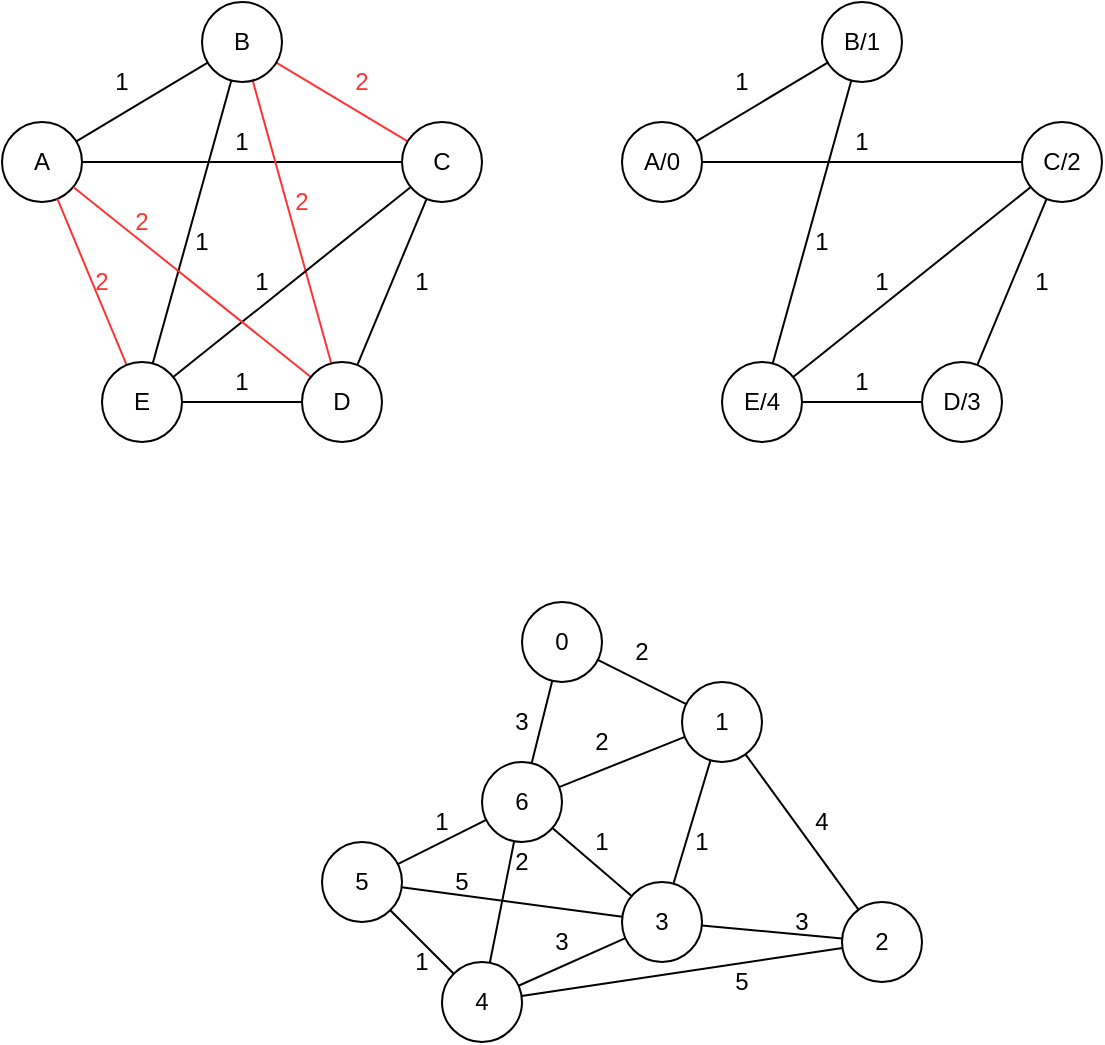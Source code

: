 <mxfile version="13.9.9" type="device"><diagram id="NuYFpwUsMbVdBWwrsyOL" name="Page-1"><mxGraphModel dx="434" dy="322" grid="1" gridSize="10" guides="1" tooltips="1" connect="1" arrows="1" fold="1" page="1" pageScale="1" pageWidth="827" pageHeight="1169" math="0" shadow="0"><root><mxCell id="0"/><mxCell id="1" parent="0"/><mxCell id="salBIQ-kd-dpJo2BgrRq-6" style="rounded=0;orthogonalLoop=1;jettySize=auto;html=1;endArrow=none;endFill=0;" parent="1" source="salBIQ-kd-dpJo2BgrRq-1" target="salBIQ-kd-dpJo2BgrRq-2" edge="1"><mxGeometry relative="1" as="geometry"/></mxCell><mxCell id="salBIQ-kd-dpJo2BgrRq-7" style="edgeStyle=none;rounded=0;orthogonalLoop=1;jettySize=auto;html=1;endArrow=none;endFill=0;" parent="1" source="salBIQ-kd-dpJo2BgrRq-1" target="salBIQ-kd-dpJo2BgrRq-3" edge="1"><mxGeometry relative="1" as="geometry"/></mxCell><mxCell id="salBIQ-kd-dpJo2BgrRq-1" value="A" style="ellipse;whiteSpace=wrap;html=1;aspect=fixed;" parent="1" vertex="1"><mxGeometry x="120" y="320" width="40" height="40" as="geometry"/></mxCell><mxCell id="salBIQ-kd-dpJo2BgrRq-8" style="edgeStyle=none;rounded=0;orthogonalLoop=1;jettySize=auto;html=1;endArrow=none;endFill=0;" parent="1" source="salBIQ-kd-dpJo2BgrRq-2" target="salBIQ-kd-dpJo2BgrRq-5" edge="1"><mxGeometry relative="1" as="geometry"/></mxCell><mxCell id="salBIQ-kd-dpJo2BgrRq-18" style="edgeStyle=none;rounded=0;orthogonalLoop=1;jettySize=auto;html=1;endArrow=none;endFill=0;strokeColor=#FF3333;" parent="1" source="salBIQ-kd-dpJo2BgrRq-2" target="salBIQ-kd-dpJo2BgrRq-4" edge="1"><mxGeometry relative="1" as="geometry"/></mxCell><mxCell id="salBIQ-kd-dpJo2BgrRq-19" style="edgeStyle=none;rounded=0;orthogonalLoop=1;jettySize=auto;html=1;endArrow=none;endFill=0;strokeColor=#FF3333;" parent="1" source="salBIQ-kd-dpJo2BgrRq-2" target="salBIQ-kd-dpJo2BgrRq-3" edge="1"><mxGeometry relative="1" as="geometry"/></mxCell><mxCell id="salBIQ-kd-dpJo2BgrRq-2" value="B" style="ellipse;whiteSpace=wrap;html=1;aspect=fixed;" parent="1" vertex="1"><mxGeometry x="220" y="260" width="40" height="40" as="geometry"/></mxCell><mxCell id="salBIQ-kd-dpJo2BgrRq-11" style="edgeStyle=none;rounded=0;orthogonalLoop=1;jettySize=auto;html=1;endArrow=none;endFill=0;" parent="1" source="salBIQ-kd-dpJo2BgrRq-3" target="salBIQ-kd-dpJo2BgrRq-5" edge="1"><mxGeometry relative="1" as="geometry"/></mxCell><mxCell id="salBIQ-kd-dpJo2BgrRq-3" value="C" style="ellipse;whiteSpace=wrap;html=1;aspect=fixed;" parent="1" vertex="1"><mxGeometry x="320" y="320" width="40" height="40" as="geometry"/></mxCell><mxCell id="salBIQ-kd-dpJo2BgrRq-10" style="edgeStyle=none;rounded=0;orthogonalLoop=1;jettySize=auto;html=1;endArrow=none;endFill=0;" parent="1" source="salBIQ-kd-dpJo2BgrRq-4" target="salBIQ-kd-dpJo2BgrRq-3" edge="1"><mxGeometry relative="1" as="geometry"/></mxCell><mxCell id="salBIQ-kd-dpJo2BgrRq-22" style="edgeStyle=none;rounded=0;orthogonalLoop=1;jettySize=auto;html=1;endArrow=none;endFill=0;strokeColor=#FF3333;" parent="1" source="salBIQ-kd-dpJo2BgrRq-4" target="salBIQ-kd-dpJo2BgrRq-1" edge="1"><mxGeometry relative="1" as="geometry"/></mxCell><mxCell id="salBIQ-kd-dpJo2BgrRq-4" value="D" style="ellipse;whiteSpace=wrap;html=1;aspect=fixed;" parent="1" vertex="1"><mxGeometry x="270" y="440" width="40" height="40" as="geometry"/></mxCell><mxCell id="salBIQ-kd-dpJo2BgrRq-9" style="edgeStyle=none;rounded=0;orthogonalLoop=1;jettySize=auto;html=1;endArrow=none;endFill=0;" parent="1" source="salBIQ-kd-dpJo2BgrRq-5" target="salBIQ-kd-dpJo2BgrRq-4" edge="1"><mxGeometry relative="1" as="geometry"/></mxCell><mxCell id="salBIQ-kd-dpJo2BgrRq-20" style="edgeStyle=none;rounded=0;orthogonalLoop=1;jettySize=auto;html=1;endArrow=none;endFill=0;strokeColor=#FF3333;" parent="1" source="salBIQ-kd-dpJo2BgrRq-5" target="salBIQ-kd-dpJo2BgrRq-1" edge="1"><mxGeometry relative="1" as="geometry"/></mxCell><mxCell id="salBIQ-kd-dpJo2BgrRq-5" value="E" style="ellipse;whiteSpace=wrap;html=1;aspect=fixed;" parent="1" vertex="1"><mxGeometry x="170" y="440" width="40" height="40" as="geometry"/></mxCell><mxCell id="salBIQ-kd-dpJo2BgrRq-12" value="1" style="text;html=1;strokeColor=none;fillColor=none;align=center;verticalAlign=middle;whiteSpace=wrap;rounded=0;" parent="1" vertex="1"><mxGeometry x="160" y="290" width="40" height="20" as="geometry"/></mxCell><mxCell id="salBIQ-kd-dpJo2BgrRq-13" value="1" style="text;html=1;strokeColor=none;fillColor=none;align=center;verticalAlign=middle;whiteSpace=wrap;rounded=0;" parent="1" vertex="1"><mxGeometry x="200" y="370" width="40" height="20" as="geometry"/></mxCell><mxCell id="salBIQ-kd-dpJo2BgrRq-14" value="1" style="text;html=1;strokeColor=none;fillColor=none;align=center;verticalAlign=middle;whiteSpace=wrap;rounded=0;" parent="1" vertex="1"><mxGeometry x="220" y="320" width="40" height="20" as="geometry"/></mxCell><mxCell id="salBIQ-kd-dpJo2BgrRq-15" value="1" style="text;html=1;strokeColor=none;fillColor=none;align=center;verticalAlign=middle;whiteSpace=wrap;rounded=0;" parent="1" vertex="1"><mxGeometry x="230" y="390" width="40" height="20" as="geometry"/></mxCell><mxCell id="salBIQ-kd-dpJo2BgrRq-16" value="1" style="text;html=1;strokeColor=none;fillColor=none;align=center;verticalAlign=middle;whiteSpace=wrap;rounded=0;" parent="1" vertex="1"><mxGeometry x="310" y="390" width="40" height="20" as="geometry"/></mxCell><mxCell id="salBIQ-kd-dpJo2BgrRq-17" value="1" style="text;html=1;strokeColor=none;fillColor=none;align=center;verticalAlign=middle;whiteSpace=wrap;rounded=0;" parent="1" vertex="1"><mxGeometry x="220" y="440" width="40" height="20" as="geometry"/></mxCell><mxCell id="salBIQ-kd-dpJo2BgrRq-21" value="&lt;font color=&quot;#ff3333&quot;&gt;2&lt;/font&gt;" style="text;html=1;strokeColor=none;fillColor=none;align=center;verticalAlign=middle;whiteSpace=wrap;rounded=0;" parent="1" vertex="1"><mxGeometry x="250" y="350" width="40" height="20" as="geometry"/></mxCell><mxCell id="salBIQ-kd-dpJo2BgrRq-25" value="&lt;font color=&quot;#ff3333&quot;&gt;2&lt;/font&gt;" style="text;html=1;strokeColor=none;fillColor=none;align=center;verticalAlign=middle;whiteSpace=wrap;rounded=0;" parent="1" vertex="1"><mxGeometry x="170" y="360" width="40" height="20" as="geometry"/></mxCell><mxCell id="salBIQ-kd-dpJo2BgrRq-26" value="&lt;font color=&quot;#ff3333&quot;&gt;2&lt;/font&gt;" style="text;html=1;strokeColor=none;fillColor=none;align=center;verticalAlign=middle;whiteSpace=wrap;rounded=0;" parent="1" vertex="1"><mxGeometry x="150" y="390" width="40" height="20" as="geometry"/></mxCell><mxCell id="salBIQ-kd-dpJo2BgrRq-27" value="&lt;font color=&quot;#ff3333&quot;&gt;2&lt;/font&gt;" style="text;html=1;strokeColor=none;fillColor=none;align=center;verticalAlign=middle;whiteSpace=wrap;rounded=0;" parent="1" vertex="1"><mxGeometry x="280" y="290" width="40" height="20" as="geometry"/></mxCell><mxCell id="salBIQ-kd-dpJo2BgrRq-28" style="rounded=0;orthogonalLoop=1;jettySize=auto;html=1;endArrow=none;endFill=0;" parent="1" source="salBIQ-kd-dpJo2BgrRq-30" target="salBIQ-kd-dpJo2BgrRq-34" edge="1"><mxGeometry relative="1" as="geometry"/></mxCell><mxCell id="salBIQ-kd-dpJo2BgrRq-29" style="edgeStyle=none;rounded=0;orthogonalLoop=1;jettySize=auto;html=1;endArrow=none;endFill=0;" parent="1" source="salBIQ-kd-dpJo2BgrRq-30" target="salBIQ-kd-dpJo2BgrRq-36" edge="1"><mxGeometry relative="1" as="geometry"/></mxCell><mxCell id="salBIQ-kd-dpJo2BgrRq-30" value="A/0" style="ellipse;whiteSpace=wrap;html=1;aspect=fixed;" parent="1" vertex="1"><mxGeometry x="430" y="320" width="40" height="40" as="geometry"/></mxCell><mxCell id="salBIQ-kd-dpJo2BgrRq-31" style="edgeStyle=none;rounded=0;orthogonalLoop=1;jettySize=auto;html=1;endArrow=none;endFill=0;" parent="1" source="salBIQ-kd-dpJo2BgrRq-34" target="salBIQ-kd-dpJo2BgrRq-42" edge="1"><mxGeometry relative="1" as="geometry"/></mxCell><mxCell id="salBIQ-kd-dpJo2BgrRq-34" value="B/1" style="ellipse;whiteSpace=wrap;html=1;aspect=fixed;" parent="1" vertex="1"><mxGeometry x="530" y="260" width="40" height="40" as="geometry"/></mxCell><mxCell id="salBIQ-kd-dpJo2BgrRq-35" style="edgeStyle=none;rounded=0;orthogonalLoop=1;jettySize=auto;html=1;endArrow=none;endFill=0;" parent="1" source="salBIQ-kd-dpJo2BgrRq-36" target="salBIQ-kd-dpJo2BgrRq-42" edge="1"><mxGeometry relative="1" as="geometry"/></mxCell><mxCell id="salBIQ-kd-dpJo2BgrRq-36" value="C/2" style="ellipse;whiteSpace=wrap;html=1;aspect=fixed;" parent="1" vertex="1"><mxGeometry x="630" y="320" width="40" height="40" as="geometry"/></mxCell><mxCell id="salBIQ-kd-dpJo2BgrRq-37" style="edgeStyle=none;rounded=0;orthogonalLoop=1;jettySize=auto;html=1;endArrow=none;endFill=0;" parent="1" source="salBIQ-kd-dpJo2BgrRq-39" target="salBIQ-kd-dpJo2BgrRq-36" edge="1"><mxGeometry relative="1" as="geometry"/></mxCell><mxCell id="salBIQ-kd-dpJo2BgrRq-39" value="D/3" style="ellipse;whiteSpace=wrap;html=1;aspect=fixed;" parent="1" vertex="1"><mxGeometry x="580" y="440" width="40" height="40" as="geometry"/></mxCell><mxCell id="salBIQ-kd-dpJo2BgrRq-40" style="edgeStyle=none;rounded=0;orthogonalLoop=1;jettySize=auto;html=1;endArrow=none;endFill=0;" parent="1" source="salBIQ-kd-dpJo2BgrRq-42" target="salBIQ-kd-dpJo2BgrRq-39" edge="1"><mxGeometry relative="1" as="geometry"/></mxCell><mxCell id="salBIQ-kd-dpJo2BgrRq-42" value="E/4" style="ellipse;whiteSpace=wrap;html=1;aspect=fixed;" parent="1" vertex="1"><mxGeometry x="480" y="440" width="40" height="40" as="geometry"/></mxCell><mxCell id="salBIQ-kd-dpJo2BgrRq-43" value="1" style="text;html=1;strokeColor=none;fillColor=none;align=center;verticalAlign=middle;whiteSpace=wrap;rounded=0;" parent="1" vertex="1"><mxGeometry x="470" y="290" width="40" height="20" as="geometry"/></mxCell><mxCell id="salBIQ-kd-dpJo2BgrRq-44" value="1" style="text;html=1;strokeColor=none;fillColor=none;align=center;verticalAlign=middle;whiteSpace=wrap;rounded=0;" parent="1" vertex="1"><mxGeometry x="510" y="370" width="40" height="20" as="geometry"/></mxCell><mxCell id="salBIQ-kd-dpJo2BgrRq-45" value="1" style="text;html=1;strokeColor=none;fillColor=none;align=center;verticalAlign=middle;whiteSpace=wrap;rounded=0;" parent="1" vertex="1"><mxGeometry x="530" y="320" width="40" height="20" as="geometry"/></mxCell><mxCell id="salBIQ-kd-dpJo2BgrRq-46" value="1" style="text;html=1;strokeColor=none;fillColor=none;align=center;verticalAlign=middle;whiteSpace=wrap;rounded=0;" parent="1" vertex="1"><mxGeometry x="540" y="390" width="40" height="20" as="geometry"/></mxCell><mxCell id="salBIQ-kd-dpJo2BgrRq-47" value="1" style="text;html=1;strokeColor=none;fillColor=none;align=center;verticalAlign=middle;whiteSpace=wrap;rounded=0;" parent="1" vertex="1"><mxGeometry x="620" y="390" width="40" height="20" as="geometry"/></mxCell><mxCell id="salBIQ-kd-dpJo2BgrRq-48" value="1" style="text;html=1;strokeColor=none;fillColor=none;align=center;verticalAlign=middle;whiteSpace=wrap;rounded=0;" parent="1" vertex="1"><mxGeometry x="530" y="440" width="40" height="20" as="geometry"/></mxCell><mxCell id="gbUzdsbe8451q5WxFW0e-11" style="edgeStyle=none;rounded=0;orthogonalLoop=1;jettySize=auto;html=1;endArrow=none;endFill=0;" edge="1" parent="1" source="gbUzdsbe8451q5WxFW0e-1" target="gbUzdsbe8451q5WxFW0e-4"><mxGeometry relative="1" as="geometry"/></mxCell><mxCell id="gbUzdsbe8451q5WxFW0e-21" style="edgeStyle=none;rounded=0;orthogonalLoop=1;jettySize=auto;html=1;endArrow=none;endFill=0;" edge="1" parent="1" source="gbUzdsbe8451q5WxFW0e-1" target="gbUzdsbe8451q5WxFW0e-2"><mxGeometry relative="1" as="geometry"/></mxCell><mxCell id="gbUzdsbe8451q5WxFW0e-24" style="edgeStyle=none;rounded=0;orthogonalLoop=1;jettySize=auto;html=1;endArrow=none;endFill=0;" edge="1" parent="1" source="gbUzdsbe8451q5WxFW0e-1" target="gbUzdsbe8451q5WxFW0e-3"><mxGeometry relative="1" as="geometry"/></mxCell><mxCell id="gbUzdsbe8451q5WxFW0e-1" value="6" style="ellipse;whiteSpace=wrap;html=1;aspect=fixed;" vertex="1" parent="1"><mxGeometry x="360" y="640" width="40" height="40" as="geometry"/></mxCell><mxCell id="gbUzdsbe8451q5WxFW0e-19" style="edgeStyle=none;rounded=0;orthogonalLoop=1;jettySize=auto;html=1;entryX=1;entryY=1;entryDx=0;entryDy=0;endArrow=none;endFill=0;" edge="1" parent="1" source="gbUzdsbe8451q5WxFW0e-2" target="gbUzdsbe8451q5WxFW0e-5"><mxGeometry relative="1" as="geometry"/></mxCell><mxCell id="gbUzdsbe8451q5WxFW0e-2" value="4" style="ellipse;whiteSpace=wrap;html=1;aspect=fixed;" vertex="1" parent="1"><mxGeometry x="340" y="740" width="40" height="40" as="geometry"/></mxCell><mxCell id="gbUzdsbe8451q5WxFW0e-14" style="edgeStyle=none;rounded=0;orthogonalLoop=1;jettySize=auto;html=1;endArrow=none;endFill=0;" edge="1" parent="1" source="gbUzdsbe8451q5WxFW0e-3" target="gbUzdsbe8451q5WxFW0e-7"><mxGeometry relative="1" as="geometry"/></mxCell><mxCell id="gbUzdsbe8451q5WxFW0e-3" value="1&lt;br&gt;" style="ellipse;whiteSpace=wrap;html=1;aspect=fixed;" vertex="1" parent="1"><mxGeometry x="460" y="600" width="40" height="40" as="geometry"/></mxCell><mxCell id="gbUzdsbe8451q5WxFW0e-12" style="edgeStyle=none;rounded=0;orthogonalLoop=1;jettySize=auto;html=1;endArrow=none;endFill=0;" edge="1" parent="1" source="gbUzdsbe8451q5WxFW0e-4" target="gbUzdsbe8451q5WxFW0e-3"><mxGeometry relative="1" as="geometry"/></mxCell><mxCell id="gbUzdsbe8451q5WxFW0e-4" value="0" style="ellipse;whiteSpace=wrap;html=1;aspect=fixed;" vertex="1" parent="1"><mxGeometry x="380" y="560" width="40" height="40" as="geometry"/></mxCell><mxCell id="gbUzdsbe8451q5WxFW0e-10" style="rounded=0;orthogonalLoop=1;jettySize=auto;html=1;endArrow=none;endFill=0;" edge="1" parent="1" source="gbUzdsbe8451q5WxFW0e-5" target="gbUzdsbe8451q5WxFW0e-1"><mxGeometry relative="1" as="geometry"/></mxCell><mxCell id="gbUzdsbe8451q5WxFW0e-22" style="edgeStyle=none;rounded=0;orthogonalLoop=1;jettySize=auto;html=1;endArrow=none;endFill=0;" edge="1" parent="1" source="gbUzdsbe8451q5WxFW0e-5" target="gbUzdsbe8451q5WxFW0e-6"><mxGeometry relative="1" as="geometry"/></mxCell><mxCell id="gbUzdsbe8451q5WxFW0e-5" value="5" style="ellipse;whiteSpace=wrap;html=1;aspect=fixed;" vertex="1" parent="1"><mxGeometry x="280" y="680" width="40" height="40" as="geometry"/></mxCell><mxCell id="gbUzdsbe8451q5WxFW0e-15" style="edgeStyle=none;rounded=0;orthogonalLoop=1;jettySize=auto;html=1;endArrow=none;endFill=0;" edge="1" parent="1" source="gbUzdsbe8451q5WxFW0e-6" target="gbUzdsbe8451q5WxFW0e-7"><mxGeometry relative="1" as="geometry"/></mxCell><mxCell id="gbUzdsbe8451q5WxFW0e-16" style="edgeStyle=none;rounded=0;orthogonalLoop=1;jettySize=auto;html=1;endArrow=none;endFill=0;" edge="1" parent="1" source="gbUzdsbe8451q5WxFW0e-6" target="gbUzdsbe8451q5WxFW0e-3"><mxGeometry relative="1" as="geometry"/></mxCell><mxCell id="gbUzdsbe8451q5WxFW0e-18" style="edgeStyle=none;rounded=0;orthogonalLoop=1;jettySize=auto;html=1;endArrow=none;endFill=0;" edge="1" parent="1" source="gbUzdsbe8451q5WxFW0e-6" target="gbUzdsbe8451q5WxFW0e-2"><mxGeometry relative="1" as="geometry"/></mxCell><mxCell id="gbUzdsbe8451q5WxFW0e-23" style="edgeStyle=none;rounded=0;orthogonalLoop=1;jettySize=auto;html=1;endArrow=none;endFill=0;" edge="1" parent="1" source="gbUzdsbe8451q5WxFW0e-6" target="gbUzdsbe8451q5WxFW0e-1"><mxGeometry relative="1" as="geometry"/></mxCell><mxCell id="gbUzdsbe8451q5WxFW0e-6" value="3" style="ellipse;whiteSpace=wrap;html=1;aspect=fixed;" vertex="1" parent="1"><mxGeometry x="430" y="700" width="40" height="40" as="geometry"/></mxCell><mxCell id="gbUzdsbe8451q5WxFW0e-17" style="edgeStyle=none;rounded=0;orthogonalLoop=1;jettySize=auto;html=1;endArrow=none;endFill=0;" edge="1" parent="1" source="gbUzdsbe8451q5WxFW0e-7" target="gbUzdsbe8451q5WxFW0e-2"><mxGeometry relative="1" as="geometry"/></mxCell><mxCell id="gbUzdsbe8451q5WxFW0e-7" value="2" style="ellipse;whiteSpace=wrap;html=1;aspect=fixed;" vertex="1" parent="1"><mxGeometry x="540" y="710" width="40" height="40" as="geometry"/></mxCell><mxCell id="gbUzdsbe8451q5WxFW0e-25" value="2" style="text;html=1;strokeColor=none;fillColor=none;align=center;verticalAlign=middle;whiteSpace=wrap;rounded=0;" vertex="1" parent="1"><mxGeometry x="420" y="575" width="40" height="20" as="geometry"/></mxCell><mxCell id="gbUzdsbe8451q5WxFW0e-26" value="4" style="text;html=1;strokeColor=none;fillColor=none;align=center;verticalAlign=middle;whiteSpace=wrap;rounded=0;" vertex="1" parent="1"><mxGeometry x="510" y="660" width="40" height="20" as="geometry"/></mxCell><mxCell id="gbUzdsbe8451q5WxFW0e-27" value="1" style="text;html=1;strokeColor=none;fillColor=none;align=center;verticalAlign=middle;whiteSpace=wrap;rounded=0;" vertex="1" parent="1"><mxGeometry x="450" y="670" width="40" height="20" as="geometry"/></mxCell><mxCell id="gbUzdsbe8451q5WxFW0e-28" value="3" style="text;html=1;strokeColor=none;fillColor=none;align=center;verticalAlign=middle;whiteSpace=wrap;rounded=0;" vertex="1" parent="1"><mxGeometry x="500" y="710" width="40" height="20" as="geometry"/></mxCell><mxCell id="gbUzdsbe8451q5WxFW0e-29" value="5" style="text;html=1;strokeColor=none;fillColor=none;align=center;verticalAlign=middle;whiteSpace=wrap;rounded=0;" vertex="1" parent="1"><mxGeometry x="470" y="740" width="40" height="20" as="geometry"/></mxCell><mxCell id="gbUzdsbe8451q5WxFW0e-30" value="3" style="text;html=1;strokeColor=none;fillColor=none;align=center;verticalAlign=middle;whiteSpace=wrap;rounded=0;" vertex="1" parent="1"><mxGeometry x="380" y="720" width="40" height="20" as="geometry"/></mxCell><mxCell id="gbUzdsbe8451q5WxFW0e-31" value="1" style="text;html=1;strokeColor=none;fillColor=none;align=center;verticalAlign=middle;whiteSpace=wrap;rounded=0;" vertex="1" parent="1"><mxGeometry x="320" y="660" width="40" height="20" as="geometry"/></mxCell><mxCell id="gbUzdsbe8451q5WxFW0e-32" value="1" style="text;html=1;strokeColor=none;fillColor=none;align=center;verticalAlign=middle;whiteSpace=wrap;rounded=0;" vertex="1" parent="1"><mxGeometry x="310" y="730" width="40" height="20" as="geometry"/></mxCell><mxCell id="gbUzdsbe8451q5WxFW0e-33" value="5" style="text;html=1;strokeColor=none;fillColor=none;align=center;verticalAlign=middle;whiteSpace=wrap;rounded=0;" vertex="1" parent="1"><mxGeometry x="330" y="690" width="40" height="20" as="geometry"/></mxCell><mxCell id="gbUzdsbe8451q5WxFW0e-34" value="2" style="text;html=1;strokeColor=none;fillColor=none;align=center;verticalAlign=middle;whiteSpace=wrap;rounded=0;" vertex="1" parent="1"><mxGeometry x="360" y="680" width="40" height="20" as="geometry"/></mxCell><mxCell id="gbUzdsbe8451q5WxFW0e-35" value="1" style="text;html=1;strokeColor=none;fillColor=none;align=center;verticalAlign=middle;whiteSpace=wrap;rounded=0;" vertex="1" parent="1"><mxGeometry x="400" y="670" width="40" height="20" as="geometry"/></mxCell><mxCell id="gbUzdsbe8451q5WxFW0e-36" value="2" style="text;html=1;strokeColor=none;fillColor=none;align=center;verticalAlign=middle;whiteSpace=wrap;rounded=0;" vertex="1" parent="1"><mxGeometry x="400" y="620" width="40" height="20" as="geometry"/></mxCell><mxCell id="gbUzdsbe8451q5WxFW0e-37" value="3" style="text;html=1;strokeColor=none;fillColor=none;align=center;verticalAlign=middle;whiteSpace=wrap;rounded=0;" vertex="1" parent="1"><mxGeometry x="360" y="610" width="40" height="20" as="geometry"/></mxCell></root></mxGraphModel></diagram></mxfile>